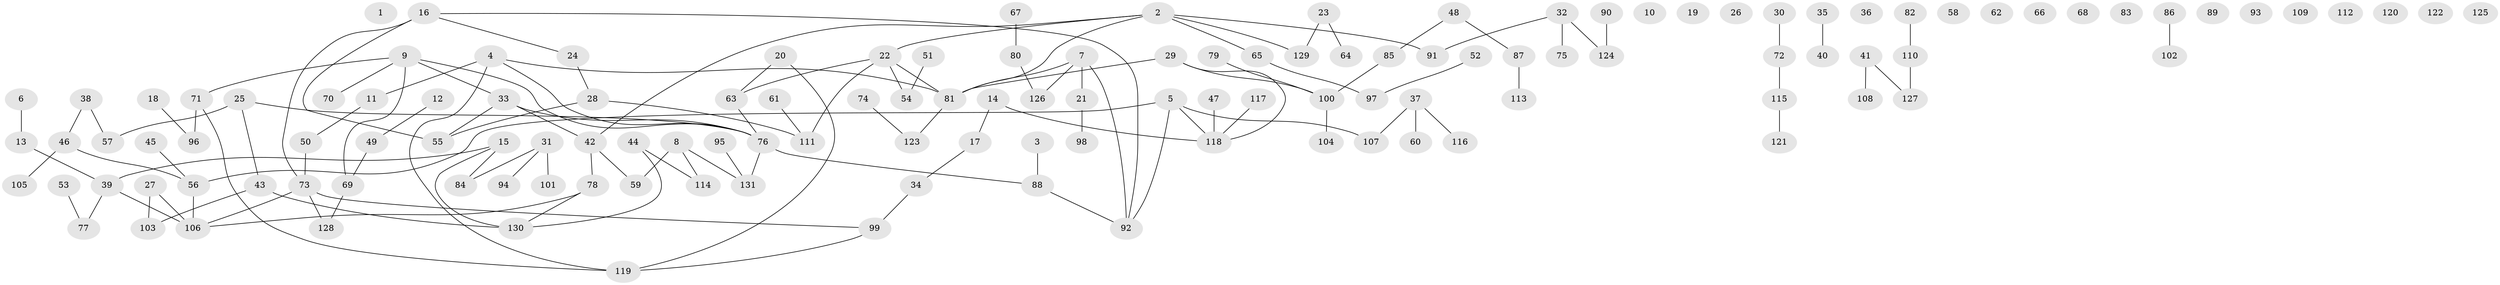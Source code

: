// coarse degree distribution, {0: 0.27941176470588236, 13: 0.014705882352941176, 2: 0.11764705882352941, 8: 0.014705882352941176, 11: 0.014705882352941176, 1: 0.38235294117647056, 4: 0.04411764705882353, 6: 0.014705882352941176, 7: 0.029411764705882353, 5: 0.029411764705882353, 3: 0.058823529411764705}
// Generated by graph-tools (version 1.1) at 2025/16/03/04/25 18:16:28]
// undirected, 131 vertices, 132 edges
graph export_dot {
graph [start="1"]
  node [color=gray90,style=filled];
  1;
  2;
  3;
  4;
  5;
  6;
  7;
  8;
  9;
  10;
  11;
  12;
  13;
  14;
  15;
  16;
  17;
  18;
  19;
  20;
  21;
  22;
  23;
  24;
  25;
  26;
  27;
  28;
  29;
  30;
  31;
  32;
  33;
  34;
  35;
  36;
  37;
  38;
  39;
  40;
  41;
  42;
  43;
  44;
  45;
  46;
  47;
  48;
  49;
  50;
  51;
  52;
  53;
  54;
  55;
  56;
  57;
  58;
  59;
  60;
  61;
  62;
  63;
  64;
  65;
  66;
  67;
  68;
  69;
  70;
  71;
  72;
  73;
  74;
  75;
  76;
  77;
  78;
  79;
  80;
  81;
  82;
  83;
  84;
  85;
  86;
  87;
  88;
  89;
  90;
  91;
  92;
  93;
  94;
  95;
  96;
  97;
  98;
  99;
  100;
  101;
  102;
  103;
  104;
  105;
  106;
  107;
  108;
  109;
  110;
  111;
  112;
  113;
  114;
  115;
  116;
  117;
  118;
  119;
  120;
  121;
  122;
  123;
  124;
  125;
  126;
  127;
  128;
  129;
  130;
  131;
  2 -- 22;
  2 -- 42;
  2 -- 65;
  2 -- 81;
  2 -- 91;
  2 -- 129;
  3 -- 88;
  4 -- 11;
  4 -- 76;
  4 -- 81;
  4 -- 119;
  5 -- 56;
  5 -- 92;
  5 -- 107;
  5 -- 118;
  6 -- 13;
  7 -- 21;
  7 -- 81;
  7 -- 92;
  7 -- 126;
  8 -- 59;
  8 -- 114;
  8 -- 131;
  9 -- 33;
  9 -- 69;
  9 -- 70;
  9 -- 71;
  9 -- 76;
  11 -- 50;
  12 -- 49;
  13 -- 39;
  14 -- 17;
  14 -- 118;
  15 -- 39;
  15 -- 84;
  15 -- 130;
  16 -- 24;
  16 -- 55;
  16 -- 73;
  16 -- 92;
  17 -- 34;
  18 -- 96;
  20 -- 63;
  20 -- 119;
  21 -- 98;
  22 -- 54;
  22 -- 63;
  22 -- 81;
  22 -- 111;
  23 -- 64;
  23 -- 129;
  24 -- 28;
  25 -- 43;
  25 -- 57;
  25 -- 76;
  27 -- 103;
  27 -- 106;
  28 -- 55;
  28 -- 111;
  29 -- 81;
  29 -- 100;
  29 -- 118;
  30 -- 72;
  31 -- 84;
  31 -- 94;
  31 -- 101;
  32 -- 75;
  32 -- 91;
  32 -- 124;
  33 -- 42;
  33 -- 55;
  33 -- 76;
  34 -- 99;
  35 -- 40;
  37 -- 60;
  37 -- 107;
  37 -- 116;
  38 -- 46;
  38 -- 57;
  39 -- 77;
  39 -- 106;
  41 -- 108;
  41 -- 127;
  42 -- 59;
  42 -- 78;
  43 -- 103;
  43 -- 130;
  44 -- 114;
  44 -- 130;
  45 -- 56;
  46 -- 56;
  46 -- 105;
  47 -- 118;
  48 -- 85;
  48 -- 87;
  49 -- 69;
  50 -- 73;
  51 -- 54;
  52 -- 97;
  53 -- 77;
  56 -- 106;
  61 -- 111;
  63 -- 76;
  65 -- 97;
  67 -- 80;
  69 -- 128;
  71 -- 96;
  71 -- 119;
  72 -- 115;
  73 -- 99;
  73 -- 106;
  73 -- 128;
  74 -- 123;
  76 -- 88;
  76 -- 131;
  78 -- 106;
  78 -- 130;
  79 -- 100;
  80 -- 126;
  81 -- 123;
  82 -- 110;
  85 -- 100;
  86 -- 102;
  87 -- 113;
  88 -- 92;
  90 -- 124;
  95 -- 131;
  99 -- 119;
  100 -- 104;
  110 -- 127;
  115 -- 121;
  117 -- 118;
}
